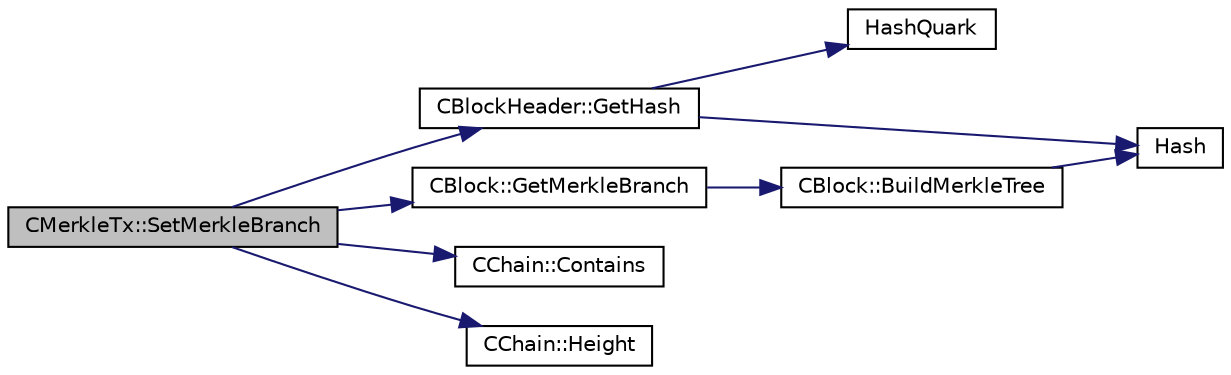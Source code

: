 digraph "CMerkleTx::SetMerkleBranch"
{
  edge [fontname="Helvetica",fontsize="10",labelfontname="Helvetica",labelfontsize="10"];
  node [fontname="Helvetica",fontsize="10",shape=record];
  rankdir="LR";
  Node501 [label="CMerkleTx::SetMerkleBranch",height=0.2,width=0.4,color="black", fillcolor="grey75", style="filled", fontcolor="black"];
  Node501 -> Node502 [color="midnightblue",fontsize="10",style="solid",fontname="Helvetica"];
  Node502 [label="CBlockHeader::GetHash",height=0.2,width=0.4,color="black", fillcolor="white", style="filled",URL="$class_c_block_header.html#af0239f86a13f622a826e9eea66b2d7f3"];
  Node502 -> Node503 [color="midnightblue",fontsize="10",style="solid",fontname="Helvetica"];
  Node503 [label="HashQuark",height=0.2,width=0.4,color="black", fillcolor="white", style="filled",URL="$hash_8h.html#a6260894db49a10cb1e7c684172e8d5b2"];
  Node502 -> Node504 [color="midnightblue",fontsize="10",style="solid",fontname="Helvetica"];
  Node504 [label="Hash",height=0.2,width=0.4,color="black", fillcolor="white", style="filled",URL="$hash_8h.html#a12c5e981d7f5f2850027fd5e932eff61",tooltip="Compute the 256-bit hash of a std::string. "];
  Node501 -> Node505 [color="midnightblue",fontsize="10",style="solid",fontname="Helvetica"];
  Node505 [label="CBlock::GetMerkleBranch",height=0.2,width=0.4,color="black", fillcolor="white", style="filled",URL="$class_c_block.html#a336b7154a9ab29c326941fa2491b2daa"];
  Node505 -> Node506 [color="midnightblue",fontsize="10",style="solid",fontname="Helvetica"];
  Node506 [label="CBlock::BuildMerkleTree",height=0.2,width=0.4,color="black", fillcolor="white", style="filled",URL="$class_c_block.html#aa65a6589dd8d0ce85d966eeb50a0723a"];
  Node506 -> Node504 [color="midnightblue",fontsize="10",style="solid",fontname="Helvetica"];
  Node501 -> Node507 [color="midnightblue",fontsize="10",style="solid",fontname="Helvetica"];
  Node507 [label="CChain::Contains",height=0.2,width=0.4,color="black", fillcolor="white", style="filled",URL="$class_c_chain.html#af1786dc229c215dea7f727c11df2c8dc",tooltip="Efficiently check whether a block is present in this chain. "];
  Node501 -> Node508 [color="midnightblue",fontsize="10",style="solid",fontname="Helvetica"];
  Node508 [label="CChain::Height",height=0.2,width=0.4,color="black", fillcolor="white", style="filled",URL="$class_c_chain.html#ad4758bc8872ce065a9579f77c3171d40",tooltip="Return the maximal height in the chain. "];
}
